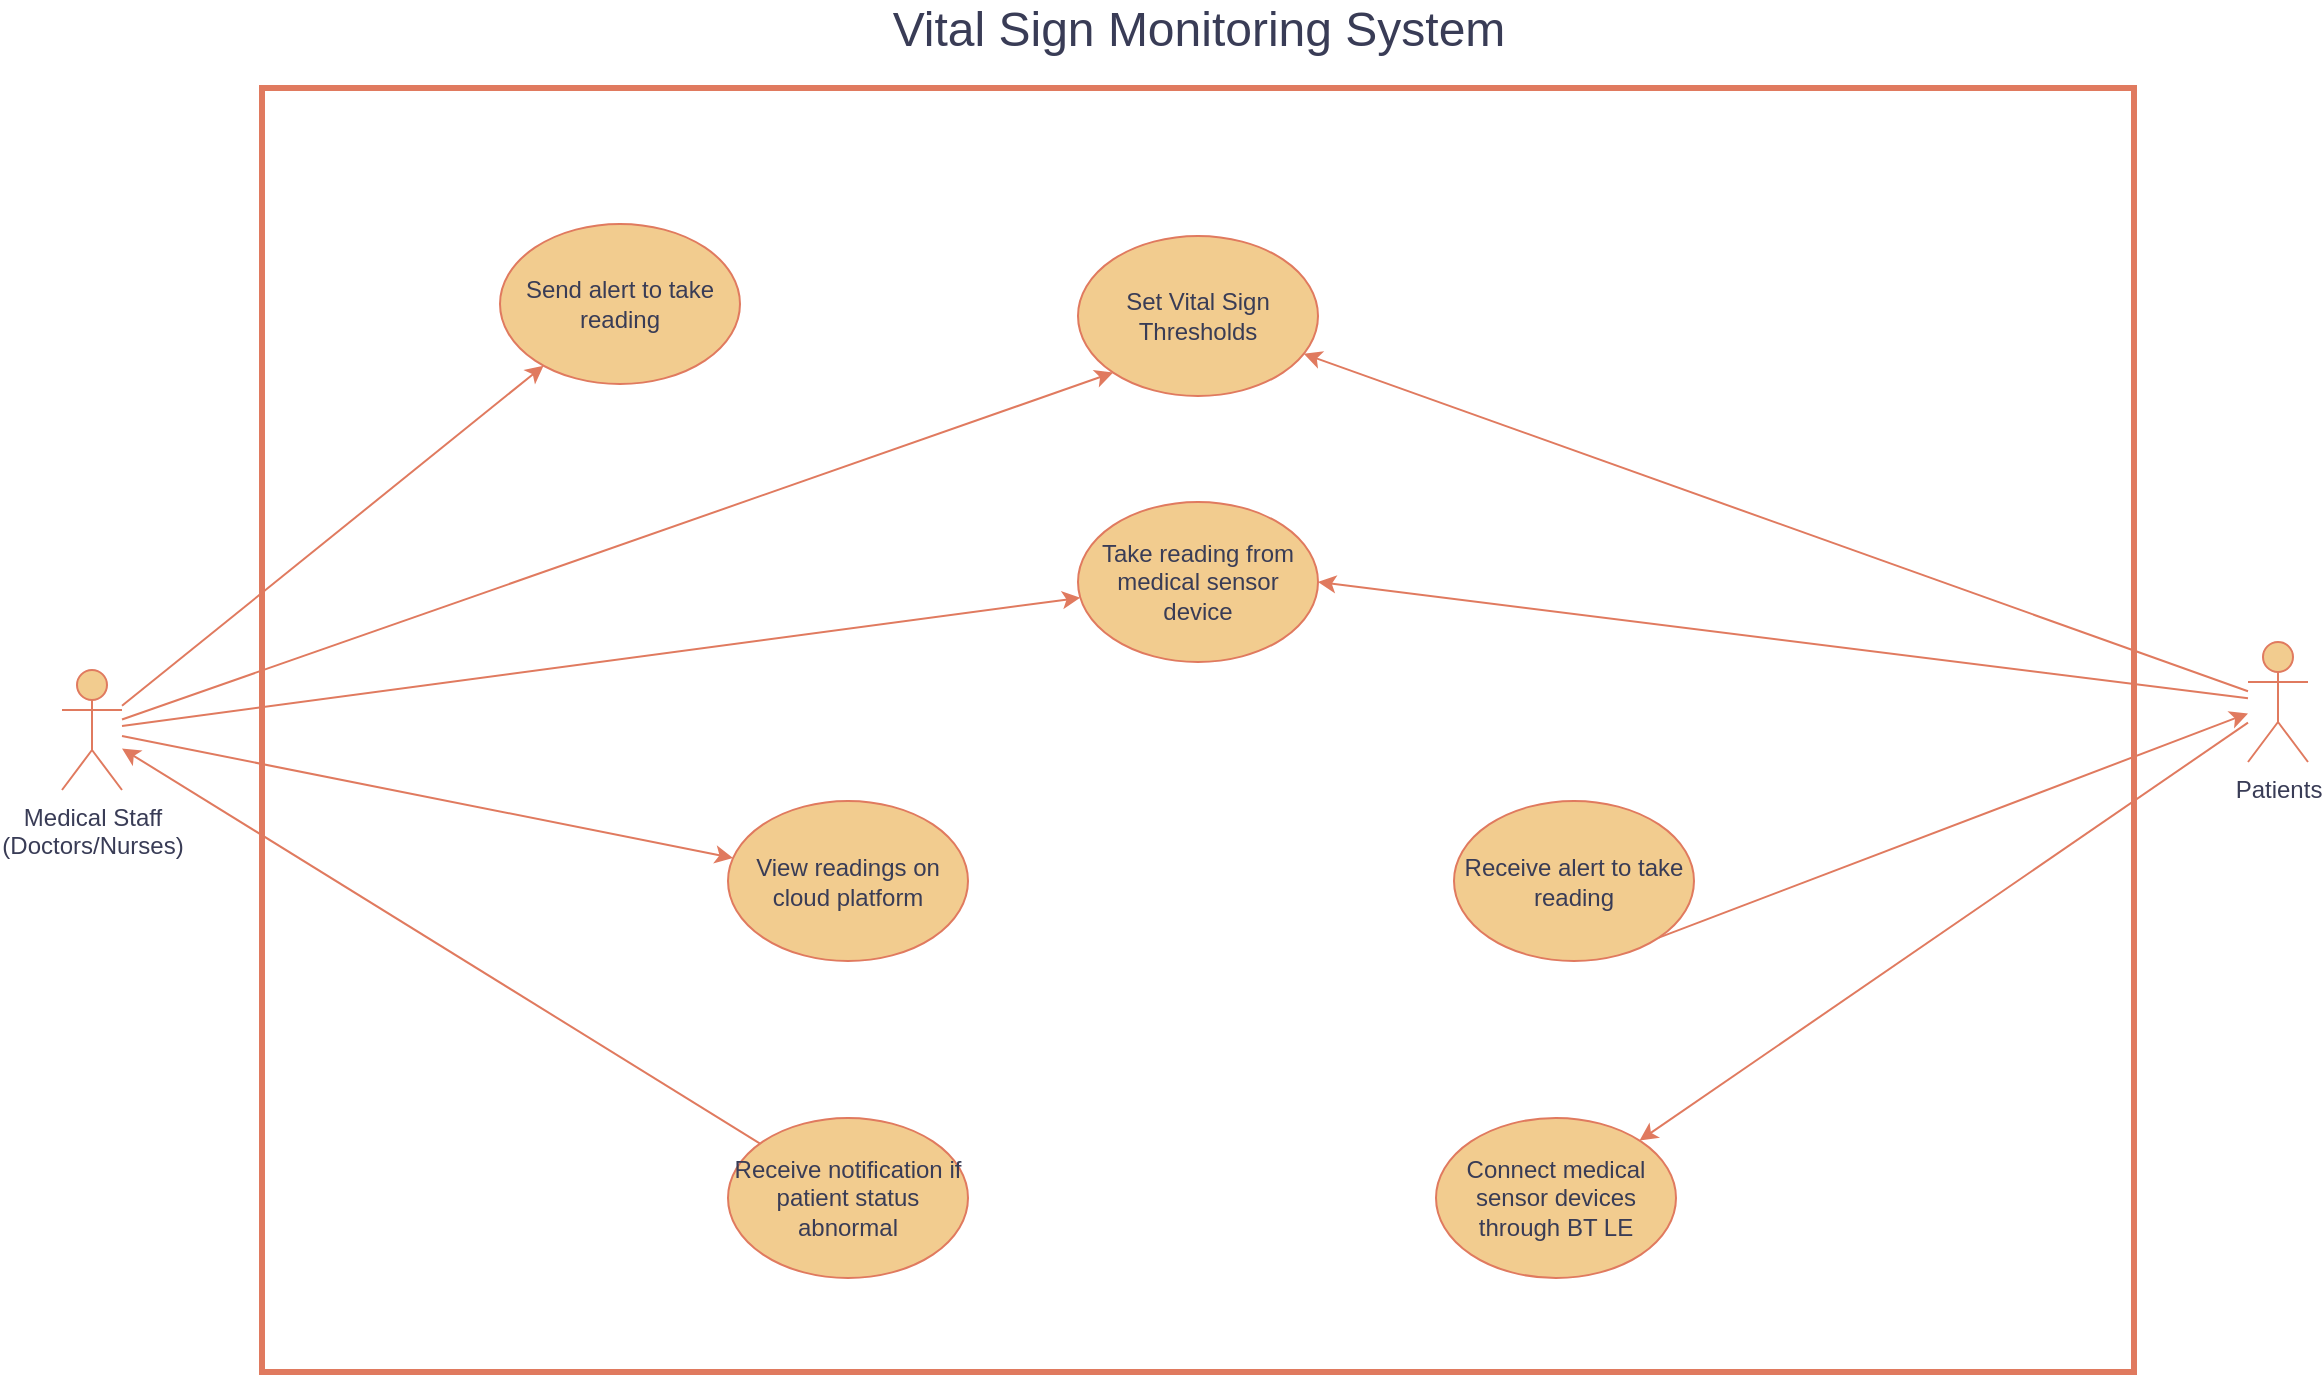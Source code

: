 <mxfile version="27.0.5">
  <diagram name="Page-1" id="PmOtgQnjxEkPDvwjBH-y">
    <mxGraphModel dx="1596" dy="856" grid="0" gridSize="10" guides="1" tooltips="1" connect="1" arrows="1" fold="1" page="0" pageScale="1" pageWidth="1100" pageHeight="850" math="0" shadow="0" adaptiveColors="none">
      <root>
        <mxCell id="0" />
        <mxCell id="1" parent="0" />
        <mxCell id="3_vnTeBhrZ6FZYod8qUJ-8" style="rounded=0;orthogonalLoop=1;jettySize=auto;html=1;entryX=0;entryY=1;entryDx=0;entryDy=0;strokeColor=#E07A5F;fontColor=#393C56;fillColor=#F2CC8F;" edge="1" parent="1" source="3_vnTeBhrZ6FZYod8qUJ-1" target="3_vnTeBhrZ6FZYod8qUJ-5">
          <mxGeometry relative="1" as="geometry" />
        </mxCell>
        <mxCell id="3_vnTeBhrZ6FZYod8qUJ-11" style="rounded=0;orthogonalLoop=1;jettySize=auto;html=1;strokeColor=#E07A5F;fontColor=#393C56;fillColor=#F2CC8F;" edge="1" parent="1" source="3_vnTeBhrZ6FZYod8qUJ-1" target="3_vnTeBhrZ6FZYod8qUJ-10">
          <mxGeometry relative="1" as="geometry" />
        </mxCell>
        <mxCell id="3_vnTeBhrZ6FZYod8qUJ-13" style="rounded=0;orthogonalLoop=1;jettySize=auto;html=1;strokeColor=#E07A5F;fontColor=#393C56;fillColor=#F2CC8F;" edge="1" parent="1" source="3_vnTeBhrZ6FZYod8qUJ-1" target="3_vnTeBhrZ6FZYod8qUJ-12">
          <mxGeometry relative="1" as="geometry" />
        </mxCell>
        <mxCell id="3_vnTeBhrZ6FZYod8qUJ-17" style="rounded=0;orthogonalLoop=1;jettySize=auto;html=1;strokeColor=#E07A5F;fontColor=#393C56;fillColor=#F2CC8F;" edge="1" parent="1" source="3_vnTeBhrZ6FZYod8qUJ-1" target="3_vnTeBhrZ6FZYod8qUJ-16">
          <mxGeometry relative="1" as="geometry" />
        </mxCell>
        <mxCell id="3_vnTeBhrZ6FZYod8qUJ-21" style="rounded=0;orthogonalLoop=1;jettySize=auto;html=1;strokeColor=#E07A5F;fontColor=#393C56;fillColor=#F2CC8F;startArrow=classic;startFill=1;endArrow=none;" edge="1" parent="1" source="3_vnTeBhrZ6FZYod8qUJ-1" target="3_vnTeBhrZ6FZYod8qUJ-20">
          <mxGeometry relative="1" as="geometry" />
        </mxCell>
        <mxCell id="3_vnTeBhrZ6FZYod8qUJ-1" value="Medical Staff&lt;br&gt;(Doctors/Nurses)" style="shape=umlActor;verticalLabelPosition=bottom;verticalAlign=top;html=1;outlineConnect=0;labelBackgroundColor=none;fillColor=#F2CC8F;strokeColor=#E07A5F;fontColor=#393C56;" vertex="1" parent="1">
          <mxGeometry x="157" y="445" width="30" height="60" as="geometry" />
        </mxCell>
        <mxCell id="3_vnTeBhrZ6FZYod8qUJ-7" style="rounded=0;orthogonalLoop=1;jettySize=auto;html=1;strokeColor=#E07A5F;fontColor=#393C56;fillColor=#F2CC8F;" edge="1" parent="1" source="3_vnTeBhrZ6FZYod8qUJ-2" target="3_vnTeBhrZ6FZYod8qUJ-5">
          <mxGeometry relative="1" as="geometry" />
        </mxCell>
        <mxCell id="3_vnTeBhrZ6FZYod8qUJ-9" style="rounded=0;orthogonalLoop=1;jettySize=auto;html=1;entryX=1;entryY=1;entryDx=0;entryDy=0;strokeColor=#E07A5F;fontColor=#393C56;fillColor=#F2CC8F;endArrow=none;startFill=1;startArrow=classic;" edge="1" parent="1" source="3_vnTeBhrZ6FZYod8qUJ-2" target="3_vnTeBhrZ6FZYod8qUJ-6">
          <mxGeometry relative="1" as="geometry" />
        </mxCell>
        <mxCell id="3_vnTeBhrZ6FZYod8qUJ-14" style="rounded=0;orthogonalLoop=1;jettySize=auto;html=1;entryX=1;entryY=0.5;entryDx=0;entryDy=0;strokeColor=#E07A5F;fontColor=#393C56;fillColor=#F2CC8F;" edge="1" parent="1" source="3_vnTeBhrZ6FZYod8qUJ-2" target="3_vnTeBhrZ6FZYod8qUJ-12">
          <mxGeometry relative="1" as="geometry" />
        </mxCell>
        <mxCell id="3_vnTeBhrZ6FZYod8qUJ-19" style="rounded=0;orthogonalLoop=1;jettySize=auto;html=1;strokeColor=#E07A5F;fontColor=#393C56;fillColor=#F2CC8F;" edge="1" parent="1" source="3_vnTeBhrZ6FZYod8qUJ-2" target="3_vnTeBhrZ6FZYod8qUJ-18">
          <mxGeometry relative="1" as="geometry" />
        </mxCell>
        <mxCell id="3_vnTeBhrZ6FZYod8qUJ-2" value="Patients" style="shape=umlActor;verticalLabelPosition=bottom;verticalAlign=top;html=1;outlineConnect=0;labelBackgroundColor=none;fillColor=#F2CC8F;strokeColor=#E07A5F;fontColor=#393C56;" vertex="1" parent="1">
          <mxGeometry x="1250" y="431" width="30" height="60" as="geometry" />
        </mxCell>
        <mxCell id="3_vnTeBhrZ6FZYod8qUJ-3" value="" style="rounded=0;whiteSpace=wrap;html=1;strokeColor=#E07A5F;fontColor=#393C56;fillColor=none;strokeWidth=3;" vertex="1" parent="1">
          <mxGeometry x="257" y="154" width="936" height="642" as="geometry" />
        </mxCell>
        <mxCell id="3_vnTeBhrZ6FZYod8qUJ-5" value="Set Vital Sign Thresholds" style="ellipse;whiteSpace=wrap;html=1;strokeColor=#E07A5F;fontColor=#393C56;fillColor=#F2CC8F;" vertex="1" parent="1">
          <mxGeometry x="665" y="228" width="120" height="80" as="geometry" />
        </mxCell>
        <mxCell id="3_vnTeBhrZ6FZYod8qUJ-6" value="Receive alert to take reading" style="ellipse;whiteSpace=wrap;html=1;strokeColor=#E07A5F;fontColor=#393C56;fillColor=#F2CC8F;" vertex="1" parent="1">
          <mxGeometry x="853" y="510.5" width="120" height="80" as="geometry" />
        </mxCell>
        <mxCell id="3_vnTeBhrZ6FZYod8qUJ-10" value="Send&lt;span style=&quot;background-color: transparent; color: light-dark(rgb(57, 60, 86), rgb(182, 184, 207));&quot;&gt;&amp;nbsp;alert to take reading&lt;/span&gt;" style="ellipse;whiteSpace=wrap;html=1;strokeColor=#E07A5F;fontColor=#393C56;fillColor=#F2CC8F;" vertex="1" parent="1">
          <mxGeometry x="376" y="222" width="120" height="80" as="geometry" />
        </mxCell>
        <mxCell id="3_vnTeBhrZ6FZYod8qUJ-12" value="Take reading from medical sensor device" style="ellipse;whiteSpace=wrap;html=1;strokeColor=#E07A5F;fontColor=#393C56;fillColor=#F2CC8F;" vertex="1" parent="1">
          <mxGeometry x="665" y="361" width="120" height="80" as="geometry" />
        </mxCell>
        <mxCell id="3_vnTeBhrZ6FZYod8qUJ-16" value="View readings on cloud platform" style="ellipse;whiteSpace=wrap;html=1;strokeColor=#E07A5F;fontColor=#393C56;fillColor=#F2CC8F;" vertex="1" parent="1">
          <mxGeometry x="490" y="510.5" width="120" height="80" as="geometry" />
        </mxCell>
        <mxCell id="3_vnTeBhrZ6FZYod8qUJ-18" value="Connect medical sensor devices through BT LE" style="ellipse;whiteSpace=wrap;html=1;strokeColor=#E07A5F;fontColor=#393C56;fillColor=#F2CC8F;" vertex="1" parent="1">
          <mxGeometry x="844" y="669" width="120" height="80" as="geometry" />
        </mxCell>
        <mxCell id="3_vnTeBhrZ6FZYod8qUJ-20" value="Receive notification if patient status abnormal" style="ellipse;whiteSpace=wrap;html=1;strokeColor=#E07A5F;fontColor=#393C56;fillColor=#F2CC8F;" vertex="1" parent="1">
          <mxGeometry x="490" y="669" width="120" height="80" as="geometry" />
        </mxCell>
        <mxCell id="3_vnTeBhrZ6FZYod8qUJ-22" value="Vital Sign Monitoring System" style="text;html=1;align=center;verticalAlign=middle;whiteSpace=wrap;rounded=0;fontColor=#393C56;strokeWidth=1;fontSize=24;" vertex="1" parent="1">
          <mxGeometry x="553.75" y="110" width="342.5" height="30" as="geometry" />
        </mxCell>
      </root>
    </mxGraphModel>
  </diagram>
</mxfile>
